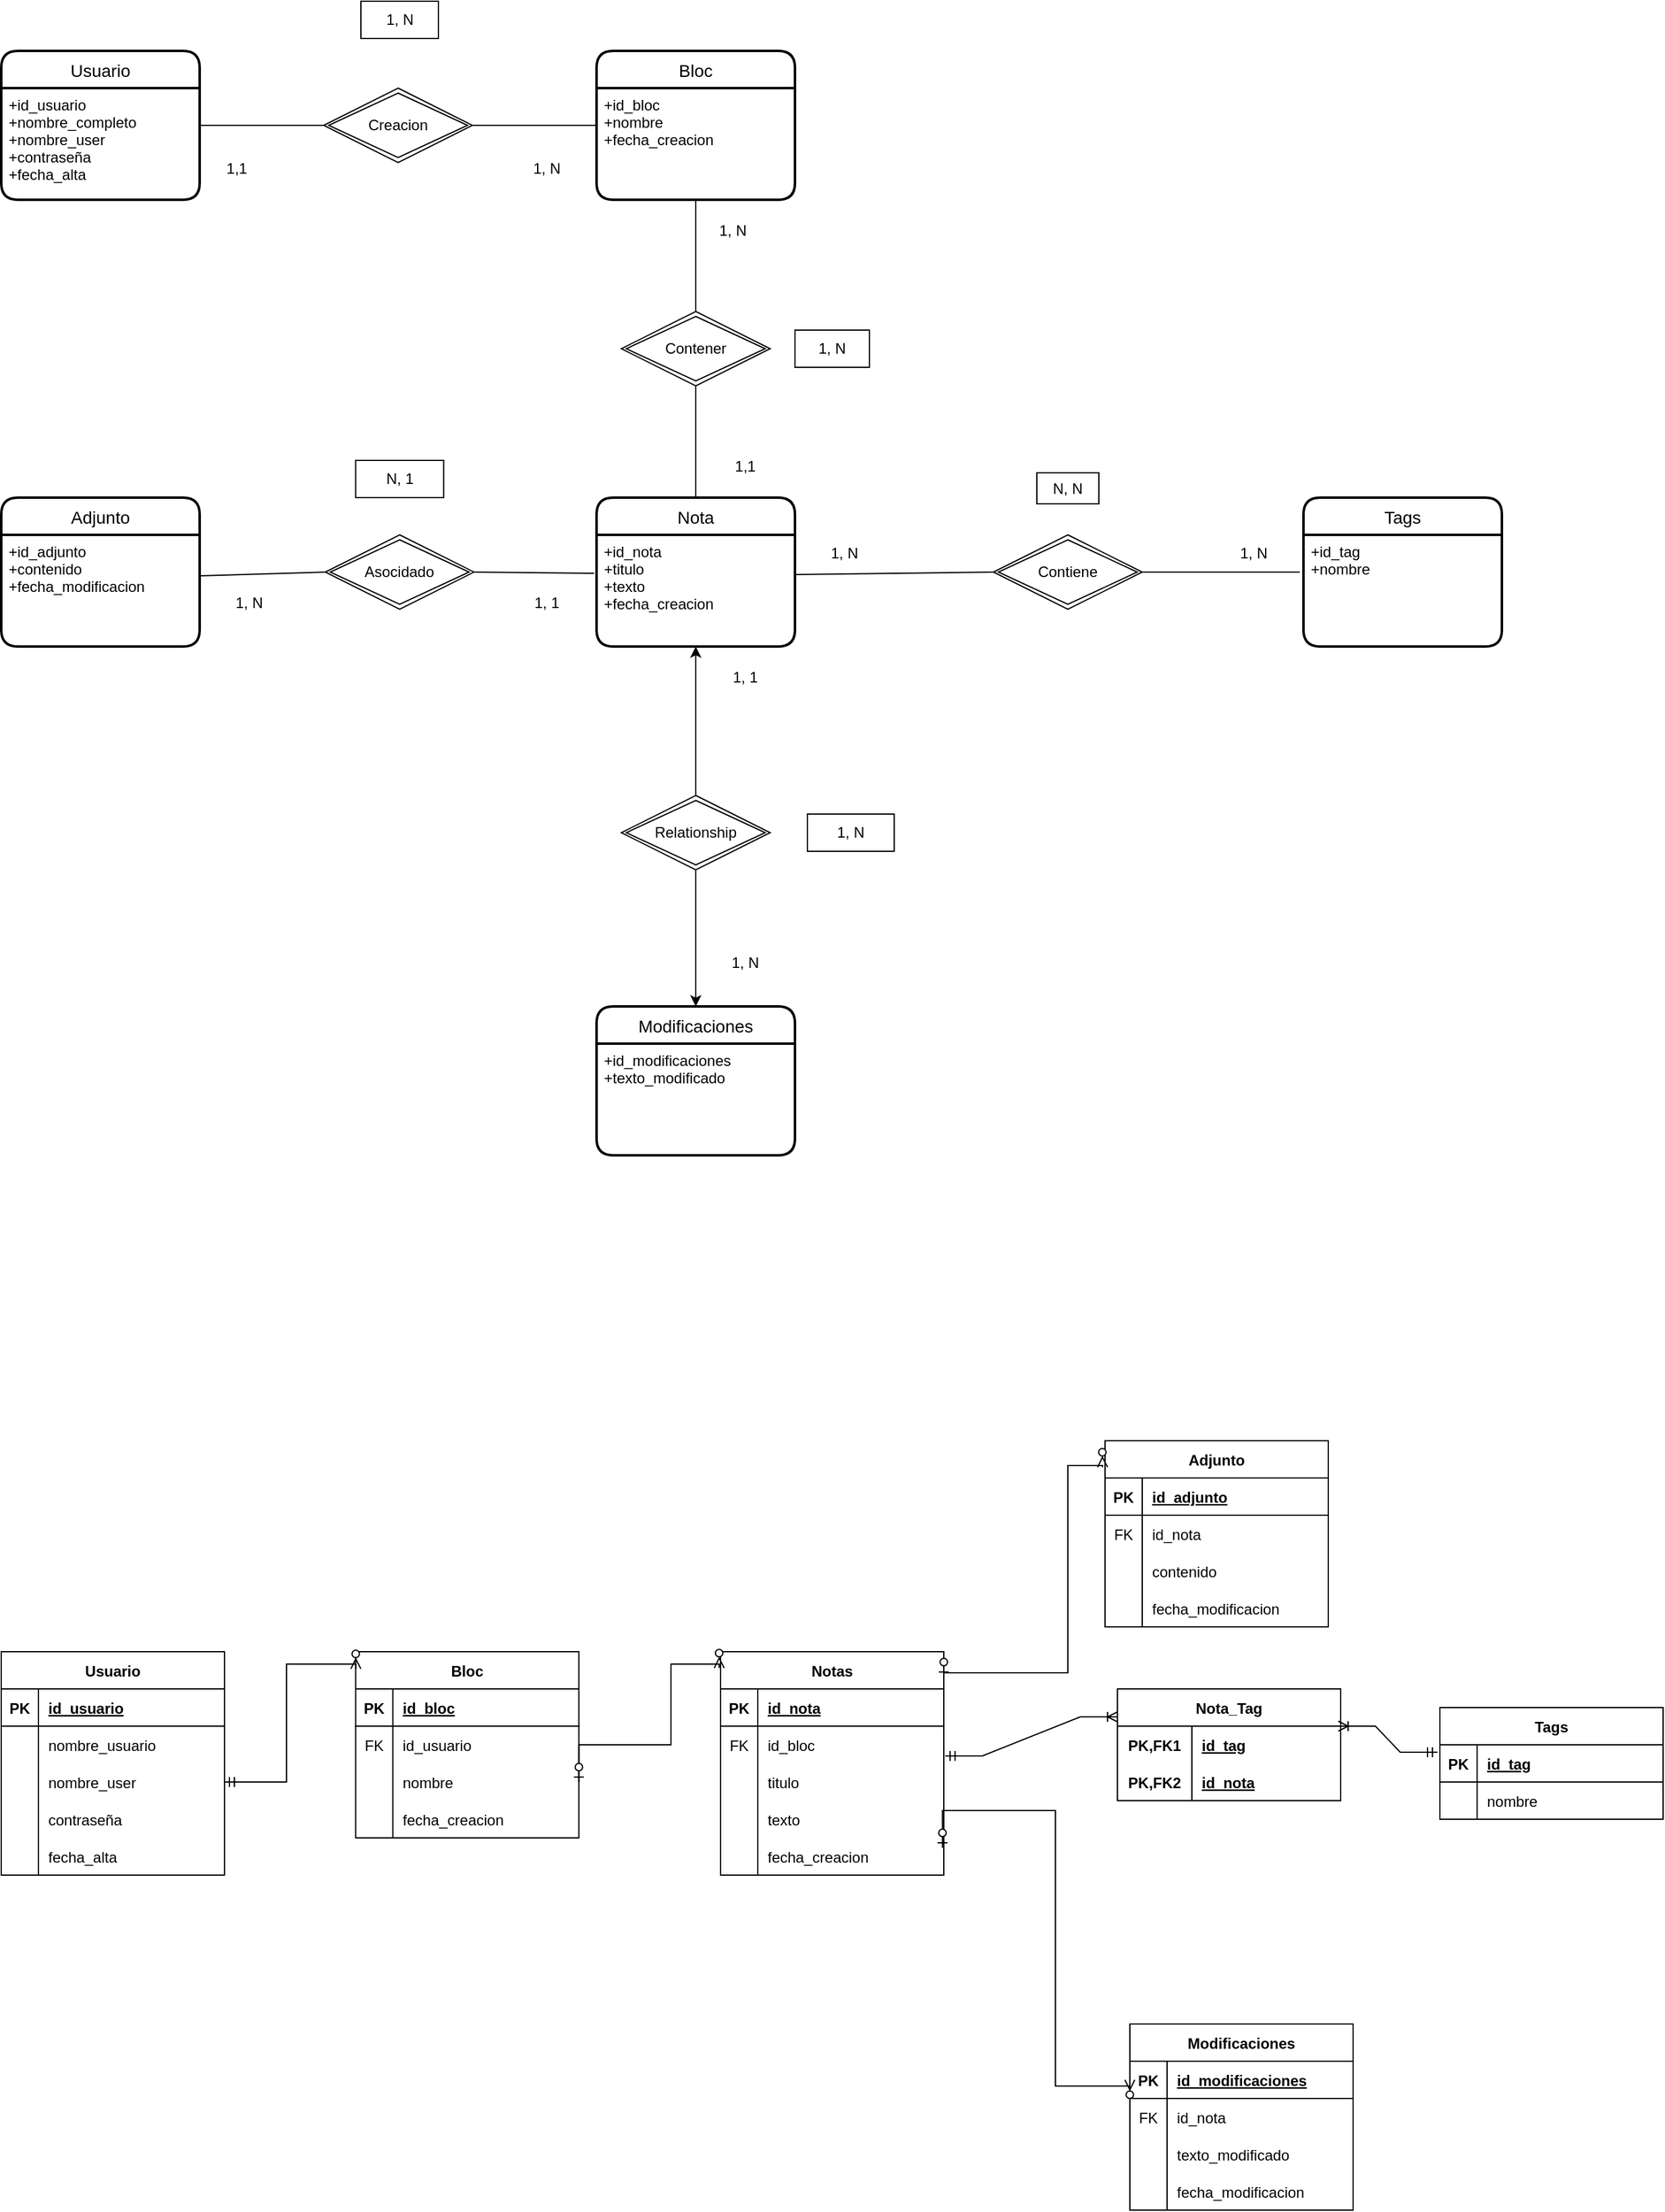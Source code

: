 <mxfile version="20.8.21" type="github">
  <diagram id="R2lEEEUBdFMjLlhIrx00" name="Page-1">
    <mxGraphModel dx="1434" dy="802" grid="1" gridSize="10" guides="1" tooltips="1" connect="1" arrows="1" fold="1" page="1" pageScale="1" pageWidth="850" pageHeight="1100" math="0" shadow="0" extFonts="Permanent Marker^https://fonts.googleapis.com/css?family=Permanent+Marker">
      <root>
        <mxCell id="0" />
        <mxCell id="1" parent="0" />
        <mxCell id="1MsJpZM1g2GUgDrIEI7U-2" value="Usuario" style="swimlane;childLayout=stackLayout;horizontal=1;startSize=30;horizontalStack=0;rounded=1;fontSize=14;fontStyle=0;strokeWidth=2;resizeParent=0;resizeLast=1;shadow=0;dashed=0;align=center;" vertex="1" parent="1">
          <mxGeometry x="120" y="160" width="160" height="120" as="geometry" />
        </mxCell>
        <mxCell id="1MsJpZM1g2GUgDrIEI7U-3" value="+id_usuario&#xa;+nombre_completo&#xa;+nombre_user&#xa;+contraseña&#xa;+fecha_alta&#xa;" style="align=left;strokeColor=none;fillColor=none;spacingLeft=4;fontSize=12;verticalAlign=top;resizable=0;rotatable=0;part=1;" vertex="1" parent="1MsJpZM1g2GUgDrIEI7U-2">
          <mxGeometry y="30" width="160" height="90" as="geometry" />
        </mxCell>
        <mxCell id="1MsJpZM1g2GUgDrIEI7U-8" value="Bloc" style="swimlane;childLayout=stackLayout;horizontal=1;startSize=30;horizontalStack=0;rounded=1;fontSize=14;fontStyle=0;strokeWidth=2;resizeParent=0;resizeLast=1;shadow=0;dashed=0;align=center;" vertex="1" parent="1">
          <mxGeometry x="600" y="160" width="160" height="120" as="geometry" />
        </mxCell>
        <mxCell id="1MsJpZM1g2GUgDrIEI7U-9" value="+id_bloc&#xa;+nombre&#xa;+fecha_creacion" style="align=left;strokeColor=none;fillColor=none;spacingLeft=4;fontSize=12;verticalAlign=top;resizable=0;rotatable=0;part=1;" vertex="1" parent="1MsJpZM1g2GUgDrIEI7U-8">
          <mxGeometry y="30" width="160" height="90" as="geometry" />
        </mxCell>
        <mxCell id="1MsJpZM1g2GUgDrIEI7U-10" value="Nota" style="swimlane;childLayout=stackLayout;horizontal=1;startSize=30;horizontalStack=0;rounded=1;fontSize=14;fontStyle=0;strokeWidth=2;resizeParent=0;resizeLast=1;shadow=0;dashed=0;align=center;" vertex="1" parent="1">
          <mxGeometry x="600" y="520" width="160" height="120" as="geometry" />
        </mxCell>
        <mxCell id="1MsJpZM1g2GUgDrIEI7U-11" value="+id_nota&#xa;+titulo&#xa;+texto&#xa;+fecha_creacion" style="align=left;strokeColor=none;fillColor=none;spacingLeft=4;fontSize=12;verticalAlign=top;resizable=0;rotatable=0;part=1;" vertex="1" parent="1MsJpZM1g2GUgDrIEI7U-10">
          <mxGeometry y="30" width="160" height="90" as="geometry" />
        </mxCell>
        <mxCell id="1MsJpZM1g2GUgDrIEI7U-12" value="Adjunto" style="swimlane;childLayout=stackLayout;horizontal=1;startSize=30;horizontalStack=0;rounded=1;fontSize=14;fontStyle=0;strokeWidth=2;resizeParent=0;resizeLast=1;shadow=0;dashed=0;align=center;" vertex="1" parent="1">
          <mxGeometry x="120" y="520" width="160" height="120" as="geometry" />
        </mxCell>
        <mxCell id="1MsJpZM1g2GUgDrIEI7U-13" value="+id_adjunto&#xa;+contenido&#xa;+fecha_modificacion" style="align=left;strokeColor=none;fillColor=none;spacingLeft=4;fontSize=12;verticalAlign=top;resizable=0;rotatable=0;part=1;" vertex="1" parent="1MsJpZM1g2GUgDrIEI7U-12">
          <mxGeometry y="30" width="160" height="90" as="geometry" />
        </mxCell>
        <mxCell id="1MsJpZM1g2GUgDrIEI7U-14" value="Creacion" style="shape=rhombus;double=1;perimeter=rhombusPerimeter;whiteSpace=wrap;html=1;align=center;" vertex="1" parent="1">
          <mxGeometry x="380" y="190" width="120" height="60" as="geometry" />
        </mxCell>
        <mxCell id="1MsJpZM1g2GUgDrIEI7U-16" value="" style="endArrow=none;html=1;rounded=0;exitX=1;exitY=0.333;exitDx=0;exitDy=0;exitPerimeter=0;entryX=0;entryY=0.5;entryDx=0;entryDy=0;" edge="1" parent="1" source="1MsJpZM1g2GUgDrIEI7U-3" target="1MsJpZM1g2GUgDrIEI7U-14">
          <mxGeometry width="50" height="50" relative="1" as="geometry">
            <mxPoint x="300" y="220" as="sourcePoint" />
            <mxPoint x="350" y="235" as="targetPoint" />
          </mxGeometry>
        </mxCell>
        <mxCell id="1MsJpZM1g2GUgDrIEI7U-17" value="" style="endArrow=none;html=1;rounded=0;exitX=1;exitY=0.5;exitDx=0;exitDy=0;entryX=0;entryY=0.5;entryDx=0;entryDy=0;" edge="1" parent="1" source="1MsJpZM1g2GUgDrIEI7U-14" target="1MsJpZM1g2GUgDrIEI7U-8">
          <mxGeometry width="50" height="50" relative="1" as="geometry">
            <mxPoint x="500" y="230" as="sourcePoint" />
            <mxPoint x="550" y="180" as="targetPoint" />
          </mxGeometry>
        </mxCell>
        <mxCell id="1MsJpZM1g2GUgDrIEI7U-18" value="1, N" style="rounded=0;whiteSpace=wrap;html=1;" vertex="1" parent="1">
          <mxGeometry x="410" y="120" width="62.5" height="30" as="geometry" />
        </mxCell>
        <mxCell id="1MsJpZM1g2GUgDrIEI7U-23" value="1,1" style="text;html=1;strokeColor=none;fillColor=none;align=center;verticalAlign=middle;whiteSpace=wrap;rounded=0;" vertex="1" parent="1">
          <mxGeometry x="280" y="240" width="60" height="30" as="geometry" />
        </mxCell>
        <mxCell id="1MsJpZM1g2GUgDrIEI7U-24" value="1, N" style="text;html=1;strokeColor=none;fillColor=none;align=center;verticalAlign=middle;whiteSpace=wrap;rounded=0;" vertex="1" parent="1">
          <mxGeometry x="530" y="240" width="60" height="30" as="geometry" />
        </mxCell>
        <mxCell id="1MsJpZM1g2GUgDrIEI7U-25" value="Contener" style="shape=rhombus;double=1;perimeter=rhombusPerimeter;whiteSpace=wrap;html=1;align=center;" vertex="1" parent="1">
          <mxGeometry x="620" y="370" width="120" height="60" as="geometry" />
        </mxCell>
        <mxCell id="1MsJpZM1g2GUgDrIEI7U-26" value="" style="endArrow=none;html=1;rounded=0;entryX=0.5;entryY=1;entryDx=0;entryDy=0;exitX=0.5;exitY=0;exitDx=0;exitDy=0;" edge="1" parent="1" source="1MsJpZM1g2GUgDrIEI7U-25" target="1MsJpZM1g2GUgDrIEI7U-9">
          <mxGeometry width="50" height="50" relative="1" as="geometry">
            <mxPoint x="660" y="350" as="sourcePoint" />
            <mxPoint x="730" y="320" as="targetPoint" />
          </mxGeometry>
        </mxCell>
        <mxCell id="1MsJpZM1g2GUgDrIEI7U-27" value="" style="endArrow=none;html=1;rounded=0;exitX=0.5;exitY=0;exitDx=0;exitDy=0;entryX=0.5;entryY=1;entryDx=0;entryDy=0;" edge="1" parent="1" source="1MsJpZM1g2GUgDrIEI7U-10" target="1MsJpZM1g2GUgDrIEI7U-25">
          <mxGeometry width="50" height="50" relative="1" as="geometry">
            <mxPoint x="680" y="510" as="sourcePoint" />
            <mxPoint x="660" y="460" as="targetPoint" />
          </mxGeometry>
        </mxCell>
        <mxCell id="1MsJpZM1g2GUgDrIEI7U-28" value="1, N" style="text;html=1;strokeColor=none;fillColor=none;align=center;verticalAlign=middle;whiteSpace=wrap;rounded=0;" vertex="1" parent="1">
          <mxGeometry x="680" y="290" width="60" height="30" as="geometry" />
        </mxCell>
        <mxCell id="1MsJpZM1g2GUgDrIEI7U-29" value="1,1" style="text;html=1;strokeColor=none;fillColor=none;align=center;verticalAlign=middle;whiteSpace=wrap;rounded=0;" vertex="1" parent="1">
          <mxGeometry x="690" y="480" width="60" height="30" as="geometry" />
        </mxCell>
        <mxCell id="1MsJpZM1g2GUgDrIEI7U-31" value="1, N" style="rounded=0;whiteSpace=wrap;html=1;" vertex="1" parent="1">
          <mxGeometry x="760" y="385" width="60" height="30" as="geometry" />
        </mxCell>
        <mxCell id="1MsJpZM1g2GUgDrIEI7U-32" value="Asocidado" style="shape=rhombus;double=1;perimeter=rhombusPerimeter;whiteSpace=wrap;html=1;align=center;" vertex="1" parent="1">
          <mxGeometry x="381.25" y="550" width="120" height="60" as="geometry" />
        </mxCell>
        <mxCell id="1MsJpZM1g2GUgDrIEI7U-33" value="" style="endArrow=none;html=1;rounded=0;entryX=0;entryY=0.5;entryDx=0;entryDy=0;exitX=1.006;exitY=0.367;exitDx=0;exitDy=0;exitPerimeter=0;" edge="1" parent="1" source="1MsJpZM1g2GUgDrIEI7U-13" target="1MsJpZM1g2GUgDrIEI7U-32">
          <mxGeometry width="50" height="50" relative="1" as="geometry">
            <mxPoint x="310" y="560" as="sourcePoint" />
            <mxPoint x="350" y="580" as="targetPoint" />
          </mxGeometry>
        </mxCell>
        <mxCell id="1MsJpZM1g2GUgDrIEI7U-34" value="" style="endArrow=none;html=1;rounded=0;entryX=-0.012;entryY=0.344;entryDx=0;entryDy=0;exitX=1;exitY=0.5;exitDx=0;exitDy=0;entryPerimeter=0;" edge="1" parent="1" source="1MsJpZM1g2GUgDrIEI7U-32" target="1MsJpZM1g2GUgDrIEI7U-11">
          <mxGeometry width="50" height="50" relative="1" as="geometry">
            <mxPoint x="520" y="573" as="sourcePoint" />
            <mxPoint x="550" y="530" as="targetPoint" />
          </mxGeometry>
        </mxCell>
        <mxCell id="1MsJpZM1g2GUgDrIEI7U-35" value="1, 1" style="text;html=1;strokeColor=none;fillColor=none;align=center;verticalAlign=middle;whiteSpace=wrap;rounded=0;" vertex="1" parent="1">
          <mxGeometry x="530" y="590" width="60" height="30" as="geometry" />
        </mxCell>
        <mxCell id="1MsJpZM1g2GUgDrIEI7U-37" value="1, N" style="text;html=1;strokeColor=none;fillColor=none;align=center;verticalAlign=middle;whiteSpace=wrap;rounded=0;" vertex="1" parent="1">
          <mxGeometry x="290" y="590" width="60" height="30" as="geometry" />
        </mxCell>
        <mxCell id="1MsJpZM1g2GUgDrIEI7U-38" value="N, 1" style="rounded=0;whiteSpace=wrap;html=1;" vertex="1" parent="1">
          <mxGeometry x="405.75" y="490" width="71" height="30" as="geometry" />
        </mxCell>
        <mxCell id="1MsJpZM1g2GUgDrIEI7U-39" value="Tags" style="swimlane;childLayout=stackLayout;horizontal=1;startSize=30;horizontalStack=0;rounded=1;fontSize=14;fontStyle=0;strokeWidth=2;resizeParent=0;resizeLast=1;shadow=0;dashed=0;align=center;" vertex="1" parent="1">
          <mxGeometry x="1170" y="520" width="160" height="120" as="geometry" />
        </mxCell>
        <mxCell id="1MsJpZM1g2GUgDrIEI7U-40" value="+id_tag&#xa;+nombre" style="align=left;strokeColor=none;fillColor=none;spacingLeft=4;fontSize=12;verticalAlign=top;resizable=0;rotatable=0;part=1;" vertex="1" parent="1MsJpZM1g2GUgDrIEI7U-39">
          <mxGeometry y="30" width="160" height="90" as="geometry" />
        </mxCell>
        <mxCell id="1MsJpZM1g2GUgDrIEI7U-41" value="Contiene" style="shape=rhombus;double=1;perimeter=rhombusPerimeter;whiteSpace=wrap;html=1;align=center;" vertex="1" parent="1">
          <mxGeometry x="920" y="550" width="120" height="60" as="geometry" />
        </mxCell>
        <mxCell id="1MsJpZM1g2GUgDrIEI7U-42" value="" style="endArrow=none;html=1;rounded=0;entryX=0;entryY=0.5;entryDx=0;entryDy=0;exitX=1;exitY=0.356;exitDx=0;exitDy=0;exitPerimeter=0;" edge="1" parent="1" source="1MsJpZM1g2GUgDrIEI7U-11" target="1MsJpZM1g2GUgDrIEI7U-41">
          <mxGeometry width="50" height="50" relative="1" as="geometry">
            <mxPoint x="830" y="630" as="sourcePoint" />
            <mxPoint x="880" y="580" as="targetPoint" />
          </mxGeometry>
        </mxCell>
        <mxCell id="1MsJpZM1g2GUgDrIEI7U-43" value="" style="endArrow=none;html=1;rounded=0;exitX=1;exitY=0.5;exitDx=0;exitDy=0;entryX=-0.019;entryY=0.333;entryDx=0;entryDy=0;entryPerimeter=0;" edge="1" parent="1" source="1MsJpZM1g2GUgDrIEI7U-41" target="1MsJpZM1g2GUgDrIEI7U-40">
          <mxGeometry width="50" height="50" relative="1" as="geometry">
            <mxPoint x="1080" y="560" as="sourcePoint" />
            <mxPoint x="1130" y="510" as="targetPoint" />
          </mxGeometry>
        </mxCell>
        <mxCell id="1MsJpZM1g2GUgDrIEI7U-44" value="1, N" style="text;html=1;strokeColor=none;fillColor=none;align=center;verticalAlign=middle;whiteSpace=wrap;rounded=0;" vertex="1" parent="1">
          <mxGeometry x="770" y="550" width="60" height="30" as="geometry" />
        </mxCell>
        <mxCell id="1MsJpZM1g2GUgDrIEI7U-45" value="1, N" style="text;html=1;strokeColor=none;fillColor=none;align=center;verticalAlign=middle;whiteSpace=wrap;rounded=0;" vertex="1" parent="1">
          <mxGeometry x="1100" y="550" width="60" height="30" as="geometry" />
        </mxCell>
        <mxCell id="1MsJpZM1g2GUgDrIEI7U-46" value="N, N" style="rounded=0;whiteSpace=wrap;html=1;" vertex="1" parent="1">
          <mxGeometry x="955" y="500" width="50" height="25" as="geometry" />
        </mxCell>
        <mxCell id="1MsJpZM1g2GUgDrIEI7U-51" style="edgeStyle=orthogonalEdgeStyle;rounded=0;orthogonalLoop=1;jettySize=auto;html=1;exitX=0.5;exitY=0;exitDx=0;exitDy=0;entryX=0.5;entryY=1;entryDx=0;entryDy=0;" edge="1" parent="1" source="1MsJpZM1g2GUgDrIEI7U-50" target="1MsJpZM1g2GUgDrIEI7U-11">
          <mxGeometry relative="1" as="geometry" />
        </mxCell>
        <mxCell id="1MsJpZM1g2GUgDrIEI7U-54" style="edgeStyle=orthogonalEdgeStyle;rounded=0;orthogonalLoop=1;jettySize=auto;html=1;entryX=0.5;entryY=0;entryDx=0;entryDy=0;" edge="1" parent="1" source="1MsJpZM1g2GUgDrIEI7U-50" target="1MsJpZM1g2GUgDrIEI7U-52">
          <mxGeometry relative="1" as="geometry" />
        </mxCell>
        <mxCell id="1MsJpZM1g2GUgDrIEI7U-50" value="Relationship" style="shape=rhombus;double=1;perimeter=rhombusPerimeter;whiteSpace=wrap;html=1;align=center;" vertex="1" parent="1">
          <mxGeometry x="620" y="760" width="120" height="60" as="geometry" />
        </mxCell>
        <mxCell id="1MsJpZM1g2GUgDrIEI7U-52" value="Modificaciones" style="swimlane;childLayout=stackLayout;horizontal=1;startSize=30;horizontalStack=0;rounded=1;fontSize=14;fontStyle=0;strokeWidth=2;resizeParent=0;resizeLast=1;shadow=0;dashed=0;align=center;" vertex="1" parent="1">
          <mxGeometry x="600" y="930" width="160" height="120" as="geometry" />
        </mxCell>
        <mxCell id="1MsJpZM1g2GUgDrIEI7U-53" value="+id_modificaciones&#xa;+texto_modificado" style="align=left;strokeColor=none;fillColor=none;spacingLeft=4;fontSize=12;verticalAlign=top;resizable=0;rotatable=0;part=1;" vertex="1" parent="1MsJpZM1g2GUgDrIEI7U-52">
          <mxGeometry y="30" width="160" height="90" as="geometry" />
        </mxCell>
        <mxCell id="1MsJpZM1g2GUgDrIEI7U-56" value="1, 1" style="text;html=1;strokeColor=none;fillColor=none;align=center;verticalAlign=middle;whiteSpace=wrap;rounded=0;" vertex="1" parent="1">
          <mxGeometry x="690" y="650" width="60" height="30" as="geometry" />
        </mxCell>
        <mxCell id="1MsJpZM1g2GUgDrIEI7U-57" value="1, N" style="text;html=1;strokeColor=none;fillColor=none;align=center;verticalAlign=middle;whiteSpace=wrap;rounded=0;" vertex="1" parent="1">
          <mxGeometry x="690" y="880" width="60" height="30" as="geometry" />
        </mxCell>
        <mxCell id="1MsJpZM1g2GUgDrIEI7U-58" value="1, N" style="rounded=0;whiteSpace=wrap;html=1;" vertex="1" parent="1">
          <mxGeometry x="770" y="775" width="70" height="30" as="geometry" />
        </mxCell>
        <mxCell id="1MsJpZM1g2GUgDrIEI7U-59" value="Usuario" style="shape=table;startSize=30;container=1;collapsible=1;childLayout=tableLayout;fixedRows=1;rowLines=0;fontStyle=1;align=center;resizeLast=1;" vertex="1" parent="1">
          <mxGeometry x="120" y="1450" width="180" height="180" as="geometry" />
        </mxCell>
        <mxCell id="1MsJpZM1g2GUgDrIEI7U-60" value="" style="shape=tableRow;horizontal=0;startSize=0;swimlaneHead=0;swimlaneBody=0;fillColor=none;collapsible=0;dropTarget=0;points=[[0,0.5],[1,0.5]];portConstraint=eastwest;top=0;left=0;right=0;bottom=1;" vertex="1" parent="1MsJpZM1g2GUgDrIEI7U-59">
          <mxGeometry y="30" width="180" height="30" as="geometry" />
        </mxCell>
        <mxCell id="1MsJpZM1g2GUgDrIEI7U-61" value="PK" style="shape=partialRectangle;connectable=0;fillColor=none;top=0;left=0;bottom=0;right=0;fontStyle=1;overflow=hidden;" vertex="1" parent="1MsJpZM1g2GUgDrIEI7U-60">
          <mxGeometry width="30" height="30" as="geometry">
            <mxRectangle width="30" height="30" as="alternateBounds" />
          </mxGeometry>
        </mxCell>
        <mxCell id="1MsJpZM1g2GUgDrIEI7U-62" value="id_usuario" style="shape=partialRectangle;connectable=0;fillColor=none;top=0;left=0;bottom=0;right=0;align=left;spacingLeft=6;fontStyle=5;overflow=hidden;" vertex="1" parent="1MsJpZM1g2GUgDrIEI7U-60">
          <mxGeometry x="30" width="150" height="30" as="geometry">
            <mxRectangle width="150" height="30" as="alternateBounds" />
          </mxGeometry>
        </mxCell>
        <mxCell id="1MsJpZM1g2GUgDrIEI7U-63" value="" style="shape=tableRow;horizontal=0;startSize=0;swimlaneHead=0;swimlaneBody=0;fillColor=none;collapsible=0;dropTarget=0;points=[[0,0.5],[1,0.5]];portConstraint=eastwest;top=0;left=0;right=0;bottom=0;" vertex="1" parent="1MsJpZM1g2GUgDrIEI7U-59">
          <mxGeometry y="60" width="180" height="30" as="geometry" />
        </mxCell>
        <mxCell id="1MsJpZM1g2GUgDrIEI7U-64" value="" style="shape=partialRectangle;connectable=0;fillColor=none;top=0;left=0;bottom=0;right=0;editable=1;overflow=hidden;" vertex="1" parent="1MsJpZM1g2GUgDrIEI7U-63">
          <mxGeometry width="30" height="30" as="geometry">
            <mxRectangle width="30" height="30" as="alternateBounds" />
          </mxGeometry>
        </mxCell>
        <mxCell id="1MsJpZM1g2GUgDrIEI7U-65" value="nombre_usuario" style="shape=partialRectangle;connectable=0;fillColor=none;top=0;left=0;bottom=0;right=0;align=left;spacingLeft=6;overflow=hidden;" vertex="1" parent="1MsJpZM1g2GUgDrIEI7U-63">
          <mxGeometry x="30" width="150" height="30" as="geometry">
            <mxRectangle width="150" height="30" as="alternateBounds" />
          </mxGeometry>
        </mxCell>
        <mxCell id="1MsJpZM1g2GUgDrIEI7U-66" value="" style="shape=tableRow;horizontal=0;startSize=0;swimlaneHead=0;swimlaneBody=0;fillColor=none;collapsible=0;dropTarget=0;points=[[0,0.5],[1,0.5]];portConstraint=eastwest;top=0;left=0;right=0;bottom=0;" vertex="1" parent="1MsJpZM1g2GUgDrIEI7U-59">
          <mxGeometry y="90" width="180" height="30" as="geometry" />
        </mxCell>
        <mxCell id="1MsJpZM1g2GUgDrIEI7U-67" value="" style="shape=partialRectangle;connectable=0;fillColor=none;top=0;left=0;bottom=0;right=0;editable=1;overflow=hidden;" vertex="1" parent="1MsJpZM1g2GUgDrIEI7U-66">
          <mxGeometry width="30" height="30" as="geometry">
            <mxRectangle width="30" height="30" as="alternateBounds" />
          </mxGeometry>
        </mxCell>
        <mxCell id="1MsJpZM1g2GUgDrIEI7U-68" value="nombre_user" style="shape=partialRectangle;connectable=0;fillColor=none;top=0;left=0;bottom=0;right=0;align=left;spacingLeft=6;overflow=hidden;" vertex="1" parent="1MsJpZM1g2GUgDrIEI7U-66">
          <mxGeometry x="30" width="150" height="30" as="geometry">
            <mxRectangle width="150" height="30" as="alternateBounds" />
          </mxGeometry>
        </mxCell>
        <mxCell id="1MsJpZM1g2GUgDrIEI7U-69" value="" style="shape=tableRow;horizontal=0;startSize=0;swimlaneHead=0;swimlaneBody=0;fillColor=none;collapsible=0;dropTarget=0;points=[[0,0.5],[1,0.5]];portConstraint=eastwest;top=0;left=0;right=0;bottom=0;" vertex="1" parent="1MsJpZM1g2GUgDrIEI7U-59">
          <mxGeometry y="120" width="180" height="30" as="geometry" />
        </mxCell>
        <mxCell id="1MsJpZM1g2GUgDrIEI7U-70" value="" style="shape=partialRectangle;connectable=0;fillColor=none;top=0;left=0;bottom=0;right=0;editable=1;overflow=hidden;" vertex="1" parent="1MsJpZM1g2GUgDrIEI7U-69">
          <mxGeometry width="30" height="30" as="geometry">
            <mxRectangle width="30" height="30" as="alternateBounds" />
          </mxGeometry>
        </mxCell>
        <mxCell id="1MsJpZM1g2GUgDrIEI7U-71" value="contraseña" style="shape=partialRectangle;connectable=0;fillColor=none;top=0;left=0;bottom=0;right=0;align=left;spacingLeft=6;overflow=hidden;" vertex="1" parent="1MsJpZM1g2GUgDrIEI7U-69">
          <mxGeometry x="30" width="150" height="30" as="geometry">
            <mxRectangle width="150" height="30" as="alternateBounds" />
          </mxGeometry>
        </mxCell>
        <mxCell id="1MsJpZM1g2GUgDrIEI7U-73" value="" style="shape=tableRow;horizontal=0;startSize=0;swimlaneHead=0;swimlaneBody=0;fillColor=none;collapsible=0;dropTarget=0;points=[[0,0.5],[1,0.5]];portConstraint=eastwest;top=0;left=0;right=0;bottom=0;" vertex="1" parent="1MsJpZM1g2GUgDrIEI7U-59">
          <mxGeometry y="150" width="180" height="30" as="geometry" />
        </mxCell>
        <mxCell id="1MsJpZM1g2GUgDrIEI7U-74" value="" style="shape=partialRectangle;connectable=0;fillColor=none;top=0;left=0;bottom=0;right=0;editable=1;overflow=hidden;" vertex="1" parent="1MsJpZM1g2GUgDrIEI7U-73">
          <mxGeometry width="30" height="30" as="geometry">
            <mxRectangle width="30" height="30" as="alternateBounds" />
          </mxGeometry>
        </mxCell>
        <mxCell id="1MsJpZM1g2GUgDrIEI7U-75" value="fecha_alta" style="shape=partialRectangle;connectable=0;fillColor=none;top=0;left=0;bottom=0;right=0;align=left;spacingLeft=6;overflow=hidden;" vertex="1" parent="1MsJpZM1g2GUgDrIEI7U-73">
          <mxGeometry x="30" width="150" height="30" as="geometry">
            <mxRectangle width="150" height="30" as="alternateBounds" />
          </mxGeometry>
        </mxCell>
        <mxCell id="1MsJpZM1g2GUgDrIEI7U-76" value="Bloc" style="shape=table;startSize=30;container=1;collapsible=1;childLayout=tableLayout;fixedRows=1;rowLines=0;fontStyle=1;align=center;resizeLast=1;" vertex="1" parent="1">
          <mxGeometry x="405.75" y="1450" width="180" height="150" as="geometry" />
        </mxCell>
        <mxCell id="1MsJpZM1g2GUgDrIEI7U-77" value="" style="shape=tableRow;horizontal=0;startSize=0;swimlaneHead=0;swimlaneBody=0;fillColor=none;collapsible=0;dropTarget=0;points=[[0,0.5],[1,0.5]];portConstraint=eastwest;top=0;left=0;right=0;bottom=1;" vertex="1" parent="1MsJpZM1g2GUgDrIEI7U-76">
          <mxGeometry y="30" width="180" height="30" as="geometry" />
        </mxCell>
        <mxCell id="1MsJpZM1g2GUgDrIEI7U-78" value="PK" style="shape=partialRectangle;connectable=0;fillColor=none;top=0;left=0;bottom=0;right=0;fontStyle=1;overflow=hidden;" vertex="1" parent="1MsJpZM1g2GUgDrIEI7U-77">
          <mxGeometry width="30" height="30" as="geometry">
            <mxRectangle width="30" height="30" as="alternateBounds" />
          </mxGeometry>
        </mxCell>
        <mxCell id="1MsJpZM1g2GUgDrIEI7U-79" value="id_bloc" style="shape=partialRectangle;connectable=0;fillColor=none;top=0;left=0;bottom=0;right=0;align=left;spacingLeft=6;fontStyle=5;overflow=hidden;" vertex="1" parent="1MsJpZM1g2GUgDrIEI7U-77">
          <mxGeometry x="30" width="150" height="30" as="geometry">
            <mxRectangle width="150" height="30" as="alternateBounds" />
          </mxGeometry>
        </mxCell>
        <mxCell id="1MsJpZM1g2GUgDrIEI7U-154" value="" style="shape=tableRow;horizontal=0;startSize=0;swimlaneHead=0;swimlaneBody=0;fillColor=none;collapsible=0;dropTarget=0;points=[[0,0.5],[1,0.5]];portConstraint=eastwest;top=0;left=0;right=0;bottom=0;" vertex="1" parent="1MsJpZM1g2GUgDrIEI7U-76">
          <mxGeometry y="60" width="180" height="30" as="geometry" />
        </mxCell>
        <mxCell id="1MsJpZM1g2GUgDrIEI7U-155" value="FK" style="shape=partialRectangle;connectable=0;fillColor=none;top=0;left=0;bottom=0;right=0;fontStyle=0;overflow=hidden;" vertex="1" parent="1MsJpZM1g2GUgDrIEI7U-154">
          <mxGeometry width="30" height="30" as="geometry">
            <mxRectangle width="30" height="30" as="alternateBounds" />
          </mxGeometry>
        </mxCell>
        <mxCell id="1MsJpZM1g2GUgDrIEI7U-156" value="id_usuario" style="shape=partialRectangle;connectable=0;fillColor=none;top=0;left=0;bottom=0;right=0;align=left;spacingLeft=6;fontStyle=0;overflow=hidden;" vertex="1" parent="1MsJpZM1g2GUgDrIEI7U-154">
          <mxGeometry x="30" width="150" height="30" as="geometry">
            <mxRectangle width="150" height="30" as="alternateBounds" />
          </mxGeometry>
        </mxCell>
        <mxCell id="1MsJpZM1g2GUgDrIEI7U-80" value="" style="shape=tableRow;horizontal=0;startSize=0;swimlaneHead=0;swimlaneBody=0;fillColor=none;collapsible=0;dropTarget=0;points=[[0,0.5],[1,0.5]];portConstraint=eastwest;top=0;left=0;right=0;bottom=0;" vertex="1" parent="1MsJpZM1g2GUgDrIEI7U-76">
          <mxGeometry y="90" width="180" height="30" as="geometry" />
        </mxCell>
        <mxCell id="1MsJpZM1g2GUgDrIEI7U-81" value="" style="shape=partialRectangle;connectable=0;fillColor=none;top=0;left=0;bottom=0;right=0;editable=1;overflow=hidden;" vertex="1" parent="1MsJpZM1g2GUgDrIEI7U-80">
          <mxGeometry width="30" height="30" as="geometry">
            <mxRectangle width="30" height="30" as="alternateBounds" />
          </mxGeometry>
        </mxCell>
        <mxCell id="1MsJpZM1g2GUgDrIEI7U-82" value="nombre" style="shape=partialRectangle;connectable=0;fillColor=none;top=0;left=0;bottom=0;right=0;align=left;spacingLeft=6;overflow=hidden;" vertex="1" parent="1MsJpZM1g2GUgDrIEI7U-80">
          <mxGeometry x="30" width="150" height="30" as="geometry">
            <mxRectangle width="150" height="30" as="alternateBounds" />
          </mxGeometry>
        </mxCell>
        <mxCell id="1MsJpZM1g2GUgDrIEI7U-83" value="" style="shape=tableRow;horizontal=0;startSize=0;swimlaneHead=0;swimlaneBody=0;fillColor=none;collapsible=0;dropTarget=0;points=[[0,0.5],[1,0.5]];portConstraint=eastwest;top=0;left=0;right=0;bottom=0;" vertex="1" parent="1MsJpZM1g2GUgDrIEI7U-76">
          <mxGeometry y="120" width="180" height="30" as="geometry" />
        </mxCell>
        <mxCell id="1MsJpZM1g2GUgDrIEI7U-84" value="" style="shape=partialRectangle;connectable=0;fillColor=none;top=0;left=0;bottom=0;right=0;editable=1;overflow=hidden;" vertex="1" parent="1MsJpZM1g2GUgDrIEI7U-83">
          <mxGeometry width="30" height="30" as="geometry">
            <mxRectangle width="30" height="30" as="alternateBounds" />
          </mxGeometry>
        </mxCell>
        <mxCell id="1MsJpZM1g2GUgDrIEI7U-85" value="fecha_creacion" style="shape=partialRectangle;connectable=0;fillColor=none;top=0;left=0;bottom=0;right=0;align=left;spacingLeft=6;overflow=hidden;" vertex="1" parent="1MsJpZM1g2GUgDrIEI7U-83">
          <mxGeometry x="30" width="150" height="30" as="geometry">
            <mxRectangle width="150" height="30" as="alternateBounds" />
          </mxGeometry>
        </mxCell>
        <mxCell id="1MsJpZM1g2GUgDrIEI7U-92" value="Notas" style="shape=table;startSize=30;container=1;collapsible=1;childLayout=tableLayout;fixedRows=1;rowLines=0;fontStyle=1;align=center;resizeLast=1;" vertex="1" parent="1">
          <mxGeometry x="700" y="1450" width="180" height="180" as="geometry" />
        </mxCell>
        <mxCell id="1MsJpZM1g2GUgDrIEI7U-93" value="" style="shape=tableRow;horizontal=0;startSize=0;swimlaneHead=0;swimlaneBody=0;fillColor=none;collapsible=0;dropTarget=0;points=[[0,0.5],[1,0.5]];portConstraint=eastwest;top=0;left=0;right=0;bottom=1;" vertex="1" parent="1MsJpZM1g2GUgDrIEI7U-92">
          <mxGeometry y="30" width="180" height="30" as="geometry" />
        </mxCell>
        <mxCell id="1MsJpZM1g2GUgDrIEI7U-94" value="PK" style="shape=partialRectangle;connectable=0;fillColor=none;top=0;left=0;bottom=0;right=0;fontStyle=1;overflow=hidden;" vertex="1" parent="1MsJpZM1g2GUgDrIEI7U-93">
          <mxGeometry width="30" height="30" as="geometry">
            <mxRectangle width="30" height="30" as="alternateBounds" />
          </mxGeometry>
        </mxCell>
        <mxCell id="1MsJpZM1g2GUgDrIEI7U-95" value="id_nota" style="shape=partialRectangle;connectable=0;fillColor=none;top=0;left=0;bottom=0;right=0;align=left;spacingLeft=6;fontStyle=5;overflow=hidden;" vertex="1" parent="1MsJpZM1g2GUgDrIEI7U-93">
          <mxGeometry x="30" width="150" height="30" as="geometry">
            <mxRectangle width="150" height="30" as="alternateBounds" />
          </mxGeometry>
        </mxCell>
        <mxCell id="1MsJpZM1g2GUgDrIEI7U-157" value="" style="shape=tableRow;horizontal=0;startSize=0;swimlaneHead=0;swimlaneBody=0;fillColor=none;collapsible=0;dropTarget=0;points=[[0,0.5],[1,0.5]];portConstraint=eastwest;top=0;left=0;right=0;bottom=0;" vertex="1" parent="1MsJpZM1g2GUgDrIEI7U-92">
          <mxGeometry y="60" width="180" height="30" as="geometry" />
        </mxCell>
        <mxCell id="1MsJpZM1g2GUgDrIEI7U-158" value="FK" style="shape=partialRectangle;connectable=0;fillColor=none;top=0;left=0;bottom=0;right=0;fontStyle=0;overflow=hidden;" vertex="1" parent="1MsJpZM1g2GUgDrIEI7U-157">
          <mxGeometry width="30" height="30" as="geometry">
            <mxRectangle width="30" height="30" as="alternateBounds" />
          </mxGeometry>
        </mxCell>
        <mxCell id="1MsJpZM1g2GUgDrIEI7U-159" value="id_bloc" style="shape=partialRectangle;connectable=0;fillColor=none;top=0;left=0;bottom=0;right=0;align=left;spacingLeft=6;fontStyle=0;overflow=hidden;" vertex="1" parent="1MsJpZM1g2GUgDrIEI7U-157">
          <mxGeometry x="30" width="150" height="30" as="geometry">
            <mxRectangle width="150" height="30" as="alternateBounds" />
          </mxGeometry>
        </mxCell>
        <mxCell id="1MsJpZM1g2GUgDrIEI7U-96" value="" style="shape=tableRow;horizontal=0;startSize=0;swimlaneHead=0;swimlaneBody=0;fillColor=none;collapsible=0;dropTarget=0;points=[[0,0.5],[1,0.5]];portConstraint=eastwest;top=0;left=0;right=0;bottom=0;" vertex="1" parent="1MsJpZM1g2GUgDrIEI7U-92">
          <mxGeometry y="90" width="180" height="30" as="geometry" />
        </mxCell>
        <mxCell id="1MsJpZM1g2GUgDrIEI7U-97" value="" style="shape=partialRectangle;connectable=0;fillColor=none;top=0;left=0;bottom=0;right=0;editable=1;overflow=hidden;" vertex="1" parent="1MsJpZM1g2GUgDrIEI7U-96">
          <mxGeometry width="30" height="30" as="geometry">
            <mxRectangle width="30" height="30" as="alternateBounds" />
          </mxGeometry>
        </mxCell>
        <mxCell id="1MsJpZM1g2GUgDrIEI7U-98" value="titulo" style="shape=partialRectangle;connectable=0;fillColor=none;top=0;left=0;bottom=0;right=0;align=left;spacingLeft=6;overflow=hidden;" vertex="1" parent="1MsJpZM1g2GUgDrIEI7U-96">
          <mxGeometry x="30" width="150" height="30" as="geometry">
            <mxRectangle width="150" height="30" as="alternateBounds" />
          </mxGeometry>
        </mxCell>
        <mxCell id="1MsJpZM1g2GUgDrIEI7U-99" value="" style="shape=tableRow;horizontal=0;startSize=0;swimlaneHead=0;swimlaneBody=0;fillColor=none;collapsible=0;dropTarget=0;points=[[0,0.5],[1,0.5]];portConstraint=eastwest;top=0;left=0;right=0;bottom=0;" vertex="1" parent="1MsJpZM1g2GUgDrIEI7U-92">
          <mxGeometry y="120" width="180" height="30" as="geometry" />
        </mxCell>
        <mxCell id="1MsJpZM1g2GUgDrIEI7U-100" value="" style="shape=partialRectangle;connectable=0;fillColor=none;top=0;left=0;bottom=0;right=0;editable=1;overflow=hidden;" vertex="1" parent="1MsJpZM1g2GUgDrIEI7U-99">
          <mxGeometry width="30" height="30" as="geometry">
            <mxRectangle width="30" height="30" as="alternateBounds" />
          </mxGeometry>
        </mxCell>
        <mxCell id="1MsJpZM1g2GUgDrIEI7U-101" value="texto" style="shape=partialRectangle;connectable=0;fillColor=none;top=0;left=0;bottom=0;right=0;align=left;spacingLeft=6;overflow=hidden;" vertex="1" parent="1MsJpZM1g2GUgDrIEI7U-99">
          <mxGeometry x="30" width="150" height="30" as="geometry">
            <mxRectangle width="150" height="30" as="alternateBounds" />
          </mxGeometry>
        </mxCell>
        <mxCell id="1MsJpZM1g2GUgDrIEI7U-102" value="" style="shape=tableRow;horizontal=0;startSize=0;swimlaneHead=0;swimlaneBody=0;fillColor=none;collapsible=0;dropTarget=0;points=[[0,0.5],[1,0.5]];portConstraint=eastwest;top=0;left=0;right=0;bottom=0;" vertex="1" parent="1MsJpZM1g2GUgDrIEI7U-92">
          <mxGeometry y="150" width="180" height="30" as="geometry" />
        </mxCell>
        <mxCell id="1MsJpZM1g2GUgDrIEI7U-103" value="" style="shape=partialRectangle;connectable=0;fillColor=none;top=0;left=0;bottom=0;right=0;editable=1;overflow=hidden;" vertex="1" parent="1MsJpZM1g2GUgDrIEI7U-102">
          <mxGeometry width="30" height="30" as="geometry">
            <mxRectangle width="30" height="30" as="alternateBounds" />
          </mxGeometry>
        </mxCell>
        <mxCell id="1MsJpZM1g2GUgDrIEI7U-104" value="fecha_creacion" style="shape=partialRectangle;connectable=0;fillColor=none;top=0;left=0;bottom=0;right=0;align=left;spacingLeft=6;overflow=hidden;" vertex="1" parent="1MsJpZM1g2GUgDrIEI7U-102">
          <mxGeometry x="30" width="150" height="30" as="geometry">
            <mxRectangle width="150" height="30" as="alternateBounds" />
          </mxGeometry>
        </mxCell>
        <mxCell id="1MsJpZM1g2GUgDrIEI7U-105" value="" style="edgeStyle=orthogonalEdgeStyle;fontSize=12;html=1;endArrow=ERzeroToMany;startArrow=ERzeroToOne;rounded=0;exitX=1;exitY=0.5;exitDx=0;exitDy=0;entryX=-0.006;entryY=0.073;entryDx=0;entryDy=0;entryPerimeter=0;" edge="1" parent="1" source="1MsJpZM1g2GUgDrIEI7U-80" target="1MsJpZM1g2GUgDrIEI7U-92">
          <mxGeometry width="100" height="100" relative="1" as="geometry">
            <mxPoint x="590" y="1560" as="sourcePoint" />
            <mxPoint x="690" y="1460" as="targetPoint" />
            <Array as="points">
              <mxPoint x="660" y="1525" />
              <mxPoint x="660" y="1460" />
            </Array>
          </mxGeometry>
        </mxCell>
        <mxCell id="1MsJpZM1g2GUgDrIEI7U-106" value="" style="edgeStyle=orthogonalEdgeStyle;fontSize=12;html=1;endArrow=ERzeroToMany;startArrow=ERmandOne;rounded=0;exitX=1;exitY=0.5;exitDx=0;exitDy=0;entryX=0.001;entryY=0.092;entryDx=0;entryDy=0;entryPerimeter=0;" edge="1" parent="1" source="1MsJpZM1g2GUgDrIEI7U-66" target="1MsJpZM1g2GUgDrIEI7U-76">
          <mxGeometry width="100" height="100" relative="1" as="geometry">
            <mxPoint x="300" y="1590" as="sourcePoint" />
            <mxPoint x="400" y="1460" as="targetPoint" />
            <Array as="points">
              <mxPoint x="350" y="1555" />
              <mxPoint x="350" y="1460" />
            </Array>
          </mxGeometry>
        </mxCell>
        <mxCell id="1MsJpZM1g2GUgDrIEI7U-107" value="Adjunto" style="shape=table;startSize=30;container=1;collapsible=1;childLayout=tableLayout;fixedRows=1;rowLines=0;fontStyle=1;align=center;resizeLast=1;" vertex="1" parent="1">
          <mxGeometry x="1010" y="1280" width="180" height="150" as="geometry" />
        </mxCell>
        <mxCell id="1MsJpZM1g2GUgDrIEI7U-108" value="" style="shape=tableRow;horizontal=0;startSize=0;swimlaneHead=0;swimlaneBody=0;fillColor=none;collapsible=0;dropTarget=0;points=[[0,0.5],[1,0.5]];portConstraint=eastwest;top=0;left=0;right=0;bottom=1;" vertex="1" parent="1MsJpZM1g2GUgDrIEI7U-107">
          <mxGeometry y="30" width="180" height="30" as="geometry" />
        </mxCell>
        <mxCell id="1MsJpZM1g2GUgDrIEI7U-109" value="PK" style="shape=partialRectangle;connectable=0;fillColor=none;top=0;left=0;bottom=0;right=0;fontStyle=1;overflow=hidden;" vertex="1" parent="1MsJpZM1g2GUgDrIEI7U-108">
          <mxGeometry width="30" height="30" as="geometry">
            <mxRectangle width="30" height="30" as="alternateBounds" />
          </mxGeometry>
        </mxCell>
        <mxCell id="1MsJpZM1g2GUgDrIEI7U-110" value="id_adjunto" style="shape=partialRectangle;connectable=0;fillColor=none;top=0;left=0;bottom=0;right=0;align=left;spacingLeft=6;fontStyle=5;overflow=hidden;" vertex="1" parent="1MsJpZM1g2GUgDrIEI7U-108">
          <mxGeometry x="30" width="150" height="30" as="geometry">
            <mxRectangle width="150" height="30" as="alternateBounds" />
          </mxGeometry>
        </mxCell>
        <mxCell id="1MsJpZM1g2GUgDrIEI7U-160" value="" style="shape=tableRow;horizontal=0;startSize=0;swimlaneHead=0;swimlaneBody=0;fillColor=none;collapsible=0;dropTarget=0;points=[[0,0.5],[1,0.5]];portConstraint=eastwest;top=0;left=0;right=0;bottom=0;" vertex="1" parent="1MsJpZM1g2GUgDrIEI7U-107">
          <mxGeometry y="60" width="180" height="30" as="geometry" />
        </mxCell>
        <mxCell id="1MsJpZM1g2GUgDrIEI7U-161" value="FK" style="shape=partialRectangle;connectable=0;fillColor=none;top=0;left=0;bottom=0;right=0;fontStyle=0;overflow=hidden;" vertex="1" parent="1MsJpZM1g2GUgDrIEI7U-160">
          <mxGeometry width="30" height="30" as="geometry">
            <mxRectangle width="30" height="30" as="alternateBounds" />
          </mxGeometry>
        </mxCell>
        <mxCell id="1MsJpZM1g2GUgDrIEI7U-162" value="id_nota" style="shape=partialRectangle;connectable=0;fillColor=none;top=0;left=0;bottom=0;right=0;align=left;spacingLeft=6;fontStyle=0;overflow=hidden;" vertex="1" parent="1MsJpZM1g2GUgDrIEI7U-160">
          <mxGeometry x="30" width="150" height="30" as="geometry">
            <mxRectangle width="150" height="30" as="alternateBounds" />
          </mxGeometry>
        </mxCell>
        <mxCell id="1MsJpZM1g2GUgDrIEI7U-111" value="" style="shape=tableRow;horizontal=0;startSize=0;swimlaneHead=0;swimlaneBody=0;fillColor=none;collapsible=0;dropTarget=0;points=[[0,0.5],[1,0.5]];portConstraint=eastwest;top=0;left=0;right=0;bottom=0;" vertex="1" parent="1MsJpZM1g2GUgDrIEI7U-107">
          <mxGeometry y="90" width="180" height="30" as="geometry" />
        </mxCell>
        <mxCell id="1MsJpZM1g2GUgDrIEI7U-112" value="" style="shape=partialRectangle;connectable=0;fillColor=none;top=0;left=0;bottom=0;right=0;editable=1;overflow=hidden;" vertex="1" parent="1MsJpZM1g2GUgDrIEI7U-111">
          <mxGeometry width="30" height="30" as="geometry">
            <mxRectangle width="30" height="30" as="alternateBounds" />
          </mxGeometry>
        </mxCell>
        <mxCell id="1MsJpZM1g2GUgDrIEI7U-113" value="contenido" style="shape=partialRectangle;connectable=0;fillColor=none;top=0;left=0;bottom=0;right=0;align=left;spacingLeft=6;overflow=hidden;" vertex="1" parent="1MsJpZM1g2GUgDrIEI7U-111">
          <mxGeometry x="30" width="150" height="30" as="geometry">
            <mxRectangle width="150" height="30" as="alternateBounds" />
          </mxGeometry>
        </mxCell>
        <mxCell id="1MsJpZM1g2GUgDrIEI7U-114" value="" style="shape=tableRow;horizontal=0;startSize=0;swimlaneHead=0;swimlaneBody=0;fillColor=none;collapsible=0;dropTarget=0;points=[[0,0.5],[1,0.5]];portConstraint=eastwest;top=0;left=0;right=0;bottom=0;" vertex="1" parent="1MsJpZM1g2GUgDrIEI7U-107">
          <mxGeometry y="120" width="180" height="30" as="geometry" />
        </mxCell>
        <mxCell id="1MsJpZM1g2GUgDrIEI7U-115" value="" style="shape=partialRectangle;connectable=0;fillColor=none;top=0;left=0;bottom=0;right=0;editable=1;overflow=hidden;" vertex="1" parent="1MsJpZM1g2GUgDrIEI7U-114">
          <mxGeometry width="30" height="30" as="geometry">
            <mxRectangle width="30" height="30" as="alternateBounds" />
          </mxGeometry>
        </mxCell>
        <mxCell id="1MsJpZM1g2GUgDrIEI7U-116" value="fecha_modificacion" style="shape=partialRectangle;connectable=0;fillColor=none;top=0;left=0;bottom=0;right=0;align=left;spacingLeft=6;overflow=hidden;" vertex="1" parent="1MsJpZM1g2GUgDrIEI7U-114">
          <mxGeometry x="30" width="150" height="30" as="geometry">
            <mxRectangle width="150" height="30" as="alternateBounds" />
          </mxGeometry>
        </mxCell>
        <mxCell id="1MsJpZM1g2GUgDrIEI7U-121" value="Tags" style="shape=table;startSize=30;container=1;collapsible=1;childLayout=tableLayout;fixedRows=1;rowLines=0;fontStyle=1;align=center;resizeLast=1;" vertex="1" parent="1">
          <mxGeometry x="1280" y="1495" width="180" height="90" as="geometry" />
        </mxCell>
        <mxCell id="1MsJpZM1g2GUgDrIEI7U-122" value="" style="shape=tableRow;horizontal=0;startSize=0;swimlaneHead=0;swimlaneBody=0;fillColor=none;collapsible=0;dropTarget=0;points=[[0,0.5],[1,0.5]];portConstraint=eastwest;top=0;left=0;right=0;bottom=1;" vertex="1" parent="1MsJpZM1g2GUgDrIEI7U-121">
          <mxGeometry y="30" width="180" height="30" as="geometry" />
        </mxCell>
        <mxCell id="1MsJpZM1g2GUgDrIEI7U-123" value="PK" style="shape=partialRectangle;connectable=0;fillColor=none;top=0;left=0;bottom=0;right=0;fontStyle=1;overflow=hidden;" vertex="1" parent="1MsJpZM1g2GUgDrIEI7U-122">
          <mxGeometry width="30" height="30" as="geometry">
            <mxRectangle width="30" height="30" as="alternateBounds" />
          </mxGeometry>
        </mxCell>
        <mxCell id="1MsJpZM1g2GUgDrIEI7U-124" value="id_tag" style="shape=partialRectangle;connectable=0;fillColor=none;top=0;left=0;bottom=0;right=0;align=left;spacingLeft=6;fontStyle=5;overflow=hidden;" vertex="1" parent="1MsJpZM1g2GUgDrIEI7U-122">
          <mxGeometry x="30" width="150" height="30" as="geometry">
            <mxRectangle width="150" height="30" as="alternateBounds" />
          </mxGeometry>
        </mxCell>
        <mxCell id="1MsJpZM1g2GUgDrIEI7U-125" value="" style="shape=tableRow;horizontal=0;startSize=0;swimlaneHead=0;swimlaneBody=0;fillColor=none;collapsible=0;dropTarget=0;points=[[0,0.5],[1,0.5]];portConstraint=eastwest;top=0;left=0;right=0;bottom=0;" vertex="1" parent="1MsJpZM1g2GUgDrIEI7U-121">
          <mxGeometry y="60" width="180" height="30" as="geometry" />
        </mxCell>
        <mxCell id="1MsJpZM1g2GUgDrIEI7U-126" value="" style="shape=partialRectangle;connectable=0;fillColor=none;top=0;left=0;bottom=0;right=0;editable=1;overflow=hidden;" vertex="1" parent="1MsJpZM1g2GUgDrIEI7U-125">
          <mxGeometry width="30" height="30" as="geometry">
            <mxRectangle width="30" height="30" as="alternateBounds" />
          </mxGeometry>
        </mxCell>
        <mxCell id="1MsJpZM1g2GUgDrIEI7U-127" value="nombre" style="shape=partialRectangle;connectable=0;fillColor=none;top=0;left=0;bottom=0;right=0;align=left;spacingLeft=6;overflow=hidden;" vertex="1" parent="1MsJpZM1g2GUgDrIEI7U-125">
          <mxGeometry x="30" width="150" height="30" as="geometry">
            <mxRectangle width="150" height="30" as="alternateBounds" />
          </mxGeometry>
        </mxCell>
        <mxCell id="1MsJpZM1g2GUgDrIEI7U-134" value="Modificaciones" style="shape=table;startSize=30;container=1;collapsible=1;childLayout=tableLayout;fixedRows=1;rowLines=0;fontStyle=1;align=center;resizeLast=1;" vertex="1" parent="1">
          <mxGeometry x="1030" y="1750" width="180" height="150" as="geometry" />
        </mxCell>
        <mxCell id="1MsJpZM1g2GUgDrIEI7U-135" value="" style="shape=tableRow;horizontal=0;startSize=0;swimlaneHead=0;swimlaneBody=0;fillColor=none;collapsible=0;dropTarget=0;points=[[0,0.5],[1,0.5]];portConstraint=eastwest;top=0;left=0;right=0;bottom=1;" vertex="1" parent="1MsJpZM1g2GUgDrIEI7U-134">
          <mxGeometry y="30" width="180" height="30" as="geometry" />
        </mxCell>
        <mxCell id="1MsJpZM1g2GUgDrIEI7U-136" value="PK" style="shape=partialRectangle;connectable=0;fillColor=none;top=0;left=0;bottom=0;right=0;fontStyle=1;overflow=hidden;" vertex="1" parent="1MsJpZM1g2GUgDrIEI7U-135">
          <mxGeometry width="30" height="30" as="geometry">
            <mxRectangle width="30" height="30" as="alternateBounds" />
          </mxGeometry>
        </mxCell>
        <mxCell id="1MsJpZM1g2GUgDrIEI7U-137" value="id_modificaciones" style="shape=partialRectangle;connectable=0;fillColor=none;top=0;left=0;bottom=0;right=0;align=left;spacingLeft=6;fontStyle=5;overflow=hidden;" vertex="1" parent="1MsJpZM1g2GUgDrIEI7U-135">
          <mxGeometry x="30" width="150" height="30" as="geometry">
            <mxRectangle width="150" height="30" as="alternateBounds" />
          </mxGeometry>
        </mxCell>
        <mxCell id="1MsJpZM1g2GUgDrIEI7U-163" value="" style="shape=tableRow;horizontal=0;startSize=0;swimlaneHead=0;swimlaneBody=0;fillColor=none;collapsible=0;dropTarget=0;points=[[0,0.5],[1,0.5]];portConstraint=eastwest;top=0;left=0;right=0;bottom=0;" vertex="1" parent="1MsJpZM1g2GUgDrIEI7U-134">
          <mxGeometry y="60" width="180" height="30" as="geometry" />
        </mxCell>
        <mxCell id="1MsJpZM1g2GUgDrIEI7U-164" value="FK" style="shape=partialRectangle;connectable=0;fillColor=none;top=0;left=0;bottom=0;right=0;fontStyle=0;overflow=hidden;" vertex="1" parent="1MsJpZM1g2GUgDrIEI7U-163">
          <mxGeometry width="30" height="30" as="geometry">
            <mxRectangle width="30" height="30" as="alternateBounds" />
          </mxGeometry>
        </mxCell>
        <mxCell id="1MsJpZM1g2GUgDrIEI7U-165" value="id_nota" style="shape=partialRectangle;connectable=0;fillColor=none;top=0;left=0;bottom=0;right=0;align=left;spacingLeft=6;fontStyle=0;overflow=hidden;" vertex="1" parent="1MsJpZM1g2GUgDrIEI7U-163">
          <mxGeometry x="30" width="150" height="30" as="geometry">
            <mxRectangle width="150" height="30" as="alternateBounds" />
          </mxGeometry>
        </mxCell>
        <mxCell id="1MsJpZM1g2GUgDrIEI7U-138" value="" style="shape=tableRow;horizontal=0;startSize=0;swimlaneHead=0;swimlaneBody=0;fillColor=none;collapsible=0;dropTarget=0;points=[[0,0.5],[1,0.5]];portConstraint=eastwest;top=0;left=0;right=0;bottom=0;" vertex="1" parent="1MsJpZM1g2GUgDrIEI7U-134">
          <mxGeometry y="90" width="180" height="30" as="geometry" />
        </mxCell>
        <mxCell id="1MsJpZM1g2GUgDrIEI7U-139" value="" style="shape=partialRectangle;connectable=0;fillColor=none;top=0;left=0;bottom=0;right=0;editable=1;overflow=hidden;" vertex="1" parent="1MsJpZM1g2GUgDrIEI7U-138">
          <mxGeometry width="30" height="30" as="geometry">
            <mxRectangle width="30" height="30" as="alternateBounds" />
          </mxGeometry>
        </mxCell>
        <mxCell id="1MsJpZM1g2GUgDrIEI7U-140" value="texto_modificado" style="shape=partialRectangle;connectable=0;fillColor=none;top=0;left=0;bottom=0;right=0;align=left;spacingLeft=6;overflow=hidden;" vertex="1" parent="1MsJpZM1g2GUgDrIEI7U-138">
          <mxGeometry x="30" width="150" height="30" as="geometry">
            <mxRectangle width="150" height="30" as="alternateBounds" />
          </mxGeometry>
        </mxCell>
        <mxCell id="1MsJpZM1g2GUgDrIEI7U-166" value="" style="shape=tableRow;horizontal=0;startSize=0;swimlaneHead=0;swimlaneBody=0;fillColor=none;collapsible=0;dropTarget=0;points=[[0,0.5],[1,0.5]];portConstraint=eastwest;top=0;left=0;right=0;bottom=0;" vertex="1" parent="1MsJpZM1g2GUgDrIEI7U-134">
          <mxGeometry y="120" width="180" height="30" as="geometry" />
        </mxCell>
        <mxCell id="1MsJpZM1g2GUgDrIEI7U-167" value="" style="shape=partialRectangle;connectable=0;fillColor=none;top=0;left=0;bottom=0;right=0;editable=1;overflow=hidden;" vertex="1" parent="1MsJpZM1g2GUgDrIEI7U-166">
          <mxGeometry width="30" height="30" as="geometry">
            <mxRectangle width="30" height="30" as="alternateBounds" />
          </mxGeometry>
        </mxCell>
        <mxCell id="1MsJpZM1g2GUgDrIEI7U-168" value="fecha_modificacion" style="shape=partialRectangle;connectable=0;fillColor=none;top=0;left=0;bottom=0;right=0;align=left;spacingLeft=6;overflow=hidden;" vertex="1" parent="1MsJpZM1g2GUgDrIEI7U-166">
          <mxGeometry x="30" width="150" height="30" as="geometry">
            <mxRectangle width="150" height="30" as="alternateBounds" />
          </mxGeometry>
        </mxCell>
        <mxCell id="1MsJpZM1g2GUgDrIEI7U-147" value="" style="edgeStyle=orthogonalEdgeStyle;fontSize=12;html=1;endArrow=ERzeroToMany;startArrow=ERzeroToOne;rounded=0;exitX=1;exitY=0.113;exitDx=0;exitDy=0;exitPerimeter=0;entryX=-0.011;entryY=0.142;entryDx=0;entryDy=0;entryPerimeter=0;" edge="1" parent="1" source="1MsJpZM1g2GUgDrIEI7U-92" target="1MsJpZM1g2GUgDrIEI7U-107">
          <mxGeometry width="100" height="100" relative="1" as="geometry">
            <mxPoint x="900" y="1400" as="sourcePoint" />
            <mxPoint x="1000" y="1300" as="targetPoint" />
            <Array as="points">
              <mxPoint x="980" y="1467" />
              <mxPoint x="980" y="1300" />
              <mxPoint x="1008" y="1300" />
            </Array>
          </mxGeometry>
        </mxCell>
        <mxCell id="1MsJpZM1g2GUgDrIEI7U-149" value="" style="edgeStyle=orthogonalEdgeStyle;fontSize=12;html=1;endArrow=ERzeroToMany;startArrow=ERzeroToOne;rounded=0;exitX=0.994;exitY=0.267;exitDx=0;exitDy=0;exitPerimeter=0;entryX=0;entryY=0.5;entryDx=0;entryDy=0;" edge="1" parent="1" source="1MsJpZM1g2GUgDrIEI7U-102" target="1MsJpZM1g2GUgDrIEI7U-135">
          <mxGeometry width="100" height="100" relative="1" as="geometry">
            <mxPoint x="900" y="1770" as="sourcePoint" />
            <mxPoint x="1000" y="1800" as="targetPoint" />
            <Array as="points">
              <mxPoint x="970" y="1578" />
              <mxPoint x="970" y="1800" />
              <mxPoint x="1030" y="1800" />
            </Array>
          </mxGeometry>
        </mxCell>
        <mxCell id="1MsJpZM1g2GUgDrIEI7U-169" value="Nota_Tag" style="shape=table;startSize=30;container=1;collapsible=1;childLayout=tableLayout;fixedRows=1;rowLines=0;fontStyle=1;align=center;resizeLast=1;" vertex="1" parent="1">
          <mxGeometry x="1020" y="1480" width="180" height="90" as="geometry" />
        </mxCell>
        <mxCell id="1MsJpZM1g2GUgDrIEI7U-170" value="" style="shape=tableRow;horizontal=0;startSize=0;swimlaneHead=0;swimlaneBody=0;fillColor=none;collapsible=0;dropTarget=0;points=[[0,0.5],[1,0.5]];portConstraint=eastwest;top=0;left=0;right=0;bottom=0;" vertex="1" parent="1MsJpZM1g2GUgDrIEI7U-169">
          <mxGeometry y="30" width="180" height="30" as="geometry" />
        </mxCell>
        <mxCell id="1MsJpZM1g2GUgDrIEI7U-171" value="PK,FK1" style="shape=partialRectangle;connectable=0;fillColor=none;top=0;left=0;bottom=0;right=0;fontStyle=1;overflow=hidden;" vertex="1" parent="1MsJpZM1g2GUgDrIEI7U-170">
          <mxGeometry width="60" height="30" as="geometry">
            <mxRectangle width="60" height="30" as="alternateBounds" />
          </mxGeometry>
        </mxCell>
        <mxCell id="1MsJpZM1g2GUgDrIEI7U-172" value="id_tag" style="shape=partialRectangle;connectable=0;fillColor=none;top=0;left=0;bottom=0;right=0;align=left;spacingLeft=6;fontStyle=5;overflow=hidden;" vertex="1" parent="1MsJpZM1g2GUgDrIEI7U-170">
          <mxGeometry x="60" width="120" height="30" as="geometry">
            <mxRectangle width="120" height="30" as="alternateBounds" />
          </mxGeometry>
        </mxCell>
        <mxCell id="1MsJpZM1g2GUgDrIEI7U-173" value="" style="shape=tableRow;horizontal=0;startSize=0;swimlaneHead=0;swimlaneBody=0;fillColor=none;collapsible=0;dropTarget=0;points=[[0,0.5],[1,0.5]];portConstraint=eastwest;top=0;left=0;right=0;bottom=1;" vertex="1" parent="1MsJpZM1g2GUgDrIEI7U-169">
          <mxGeometry y="60" width="180" height="30" as="geometry" />
        </mxCell>
        <mxCell id="1MsJpZM1g2GUgDrIEI7U-174" value="PK,FK2" style="shape=partialRectangle;connectable=0;fillColor=none;top=0;left=0;bottom=0;right=0;fontStyle=1;overflow=hidden;" vertex="1" parent="1MsJpZM1g2GUgDrIEI7U-173">
          <mxGeometry width="60" height="30" as="geometry">
            <mxRectangle width="60" height="30" as="alternateBounds" />
          </mxGeometry>
        </mxCell>
        <mxCell id="1MsJpZM1g2GUgDrIEI7U-175" value="id_nota" style="shape=partialRectangle;connectable=0;fillColor=none;top=0;left=0;bottom=0;right=0;align=left;spacingLeft=6;fontStyle=5;overflow=hidden;" vertex="1" parent="1MsJpZM1g2GUgDrIEI7U-173">
          <mxGeometry x="60" width="120" height="30" as="geometry">
            <mxRectangle width="120" height="30" as="alternateBounds" />
          </mxGeometry>
        </mxCell>
        <mxCell id="1MsJpZM1g2GUgDrIEI7U-182" value="" style="edgeStyle=entityRelationEdgeStyle;fontSize=12;html=1;endArrow=ERoneToMany;startArrow=ERmandOne;rounded=0;exitX=1.006;exitY=0.8;exitDx=0;exitDy=0;exitPerimeter=0;entryX=0;entryY=0.25;entryDx=0;entryDy=0;" edge="1" parent="1" source="1MsJpZM1g2GUgDrIEI7U-157" target="1MsJpZM1g2GUgDrIEI7U-169">
          <mxGeometry width="100" height="100" relative="1" as="geometry">
            <mxPoint x="910" y="1570" as="sourcePoint" />
            <mxPoint x="1010" y="1470" as="targetPoint" />
          </mxGeometry>
        </mxCell>
        <mxCell id="1MsJpZM1g2GUgDrIEI7U-183" value="" style="edgeStyle=entityRelationEdgeStyle;fontSize=12;html=1;endArrow=ERoneToMany;startArrow=ERmandOne;rounded=0;exitX=-0.011;exitY=0.2;exitDx=0;exitDy=0;exitPerimeter=0;entryX=0.989;entryY=0;entryDx=0;entryDy=0;entryPerimeter=0;" edge="1" parent="1" source="1MsJpZM1g2GUgDrIEI7U-122" target="1MsJpZM1g2GUgDrIEI7U-170">
          <mxGeometry width="100" height="100" relative="1" as="geometry">
            <mxPoint x="1100" y="1710" as="sourcePoint" />
            <mxPoint x="1200" y="1610" as="targetPoint" />
          </mxGeometry>
        </mxCell>
      </root>
    </mxGraphModel>
  </diagram>
</mxfile>

